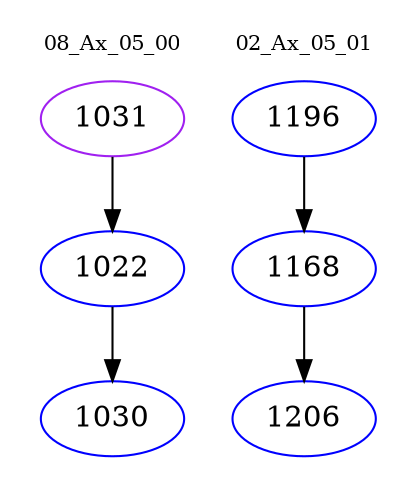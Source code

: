 digraph{
subgraph cluster_0 {
color = white
label = "08_Ax_05_00";
fontsize=10;
T0_1031 [label="1031", color="purple"]
T0_1031 -> T0_1022 [color="black"]
T0_1022 [label="1022", color="blue"]
T0_1022 -> T0_1030 [color="black"]
T0_1030 [label="1030", color="blue"]
}
subgraph cluster_1 {
color = white
label = "02_Ax_05_01";
fontsize=10;
T1_1196 [label="1196", color="blue"]
T1_1196 -> T1_1168 [color="black"]
T1_1168 [label="1168", color="blue"]
T1_1168 -> T1_1206 [color="black"]
T1_1206 [label="1206", color="blue"]
}
}
